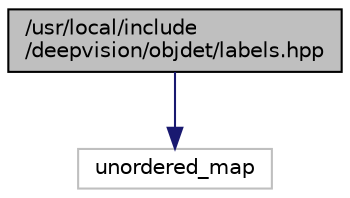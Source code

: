 digraph "/usr/local/include/deepvision/objdet/labels.hpp"
{
  edge [fontname="Helvetica",fontsize="10",labelfontname="Helvetica",labelfontsize="10"];
  node [fontname="Helvetica",fontsize="10",shape=record];
  Node0 [label="/usr/local/include\l/deepvision/objdet/labels.hpp",height=0.2,width=0.4,color="black", fillcolor="grey75", style="filled", fontcolor="black"];
  Node0 -> Node1 [color="midnightblue",fontsize="10",style="solid",fontname="Helvetica"];
  Node1 [label="unordered_map",height=0.2,width=0.4,color="grey75", fillcolor="white", style="filled"];
}
